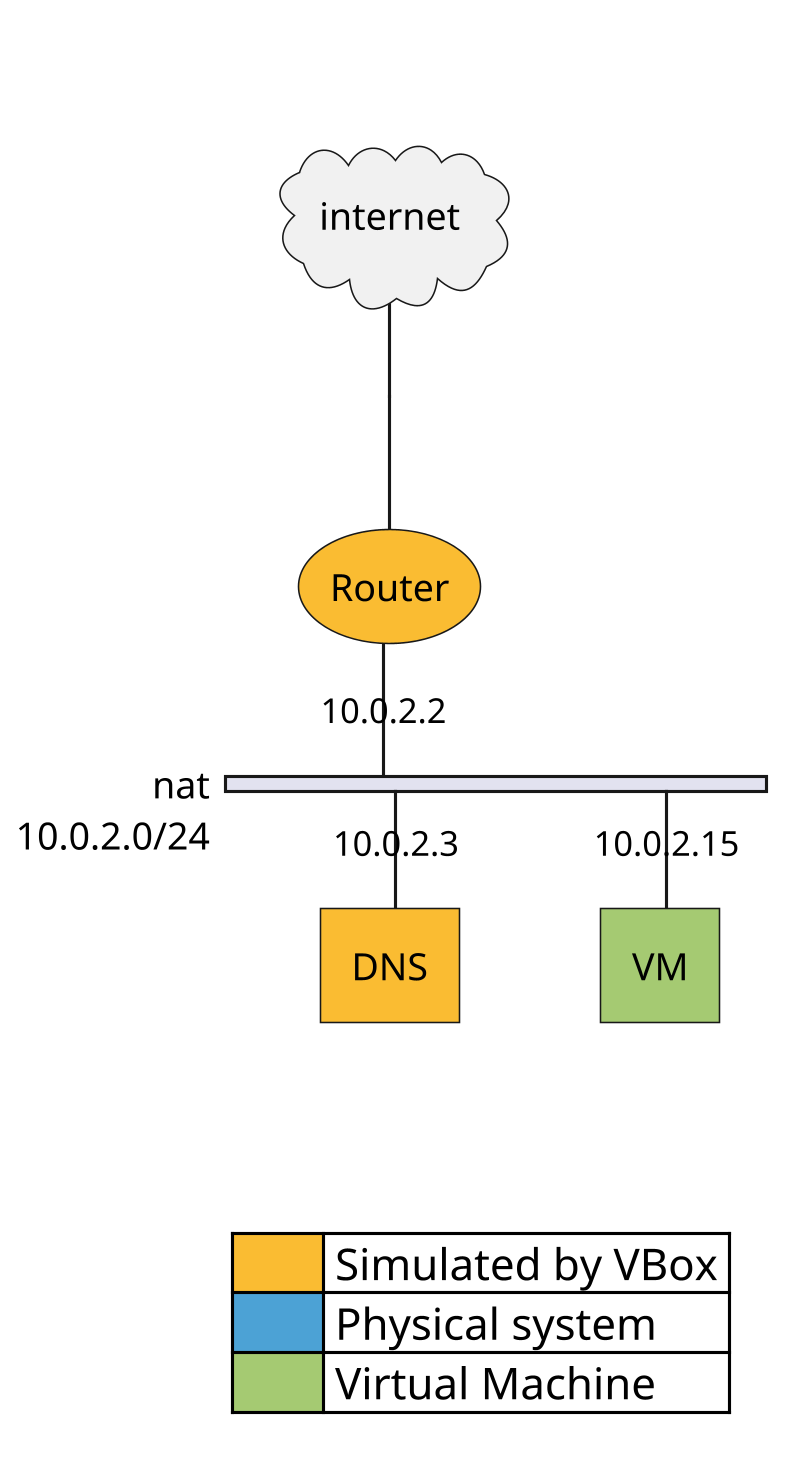 @startuml vbox-nat

' set higher resolution for print
skinparam dpi 300

' set legend options
skinparam legendBackgroundColor #FFFFFF
skinparam legendBorderColor #FFFFFF
skinparam legendEntrySeparator #FFFFFF

nwdiag {
    inet [shape = cloud, description = "internet" ];
    inet -- GW;
  
    network nat {
        address = "10.0.2.0/24";
        
        GW  [ address = "10.0.2.2",  color = "#FABC32" , shape = storage, description = "Router" ];
        DNS [ address = "10.0.2.3",  color = "#FABC32" ];
        VM  [ address = "10.0.2.15", color = "#A5CA72" ];
    }
    
    legend right
        |<#FABC32>        | Simulated by VBox |
        |<#4CA2D5>        | Physical system   |
        |<#A5CA72>        | Virtual Machine   |
    endlegend
}
@enduml

